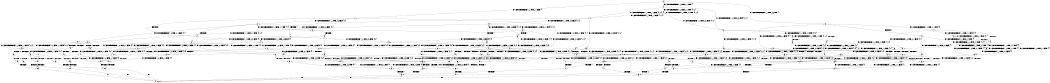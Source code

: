 digraph BCG {
size = "7, 10.5";
center = TRUE;
node [shape = circle];
0 [peripheries = 2];
0 -> 1 [label = "EX !1 !ATOMIC_EXCH_BRANCH (1, +1, TRUE, +1, 1, FALSE) !{}"];
0 -> 2 [label = "EX !2 !ATOMIC_EXCH_BRANCH (1, +0, TRUE, +0, 1, TRUE) !{}"];
0 -> 3 [label = "EX !0 !ATOMIC_EXCH_BRANCH (1, +1, TRUE, +0, 3, TRUE) !{}"];
1 -> 4 [label = "TERMINATE !1"];
1 -> 5 [label = "EX !2 !ATOMIC_EXCH_BRANCH (1, +0, TRUE, +0, 1, FALSE) !{0, 1}"];
1 -> 6 [label = "EX !0 !ATOMIC_EXCH_BRANCH (1, +1, TRUE, +0, 3, FALSE) !{0, 1}"];
2 -> 7 [label = "EX !1 !ATOMIC_EXCH_BRANCH (1, +1, TRUE, +1, 1, FALSE) !{0, 1, 2}"];
2 -> 8 [label = "EX !0 !ATOMIC_EXCH_BRANCH (1, +1, TRUE, +0, 3, TRUE) !{0, 1, 2}"];
2 -> 9 [label = "EX !2 !ATOMIC_EXCH_BRANCH (1, +0, TRUE, +0, 1, TRUE) !{0, 1, 2}"];
3 -> 10 [label = "TERMINATE !0"];
3 -> 11 [label = "EX !1 !ATOMIC_EXCH_BRANCH (1, +1, TRUE, +1, 1, TRUE) !{0}"];
3 -> 12 [label = "EX !2 !ATOMIC_EXCH_BRANCH (1, +0, TRUE, +0, 1, FALSE) !{0}"];
4 -> 13 [label = "EX !2 !ATOMIC_EXCH_BRANCH (1, +0, TRUE, +0, 1, FALSE) !{0}"];
4 -> 14 [label = "EX !0 !ATOMIC_EXCH_BRANCH (1, +1, TRUE, +0, 3, FALSE) !{0}"];
5 -> 15 [label = "TERMINATE !1"];
5 -> 16 [label = "TERMINATE !2"];
5 -> 17 [label = "EX !0 !ATOMIC_EXCH_BRANCH (1, +1, TRUE, +0, 3, TRUE) !{0, 1, 2}"];
6 -> 18 [label = "TERMINATE !1"];
6 -> 19 [label = "EX !2 !ATOMIC_EXCH_BRANCH (1, +0, TRUE, +0, 1, FALSE) !{0, 1}"];
6 -> 20 [label = "EX !0 !ATOMIC_EXCH_BRANCH (1, +0, FALSE, +1, 1, TRUE) !{0, 1}"];
7 -> 21 [label = "TERMINATE !1"];
7 -> 22 [label = "EX !0 !ATOMIC_EXCH_BRANCH (1, +1, TRUE, +0, 3, FALSE) !{0, 1, 2}"];
7 -> 23 [label = "EX !2 !ATOMIC_EXCH_BRANCH (1, +0, TRUE, +0, 1, FALSE) !{0, 1, 2}"];
8 -> 24 [label = "TERMINATE !0"];
8 -> 25 [label = "EX !1 !ATOMIC_EXCH_BRANCH (1, +1, TRUE, +1, 1, TRUE) !{0, 1, 2}"];
8 -> 26 [label = "EX !2 !ATOMIC_EXCH_BRANCH (1, +0, TRUE, +0, 1, FALSE) !{0, 1, 2}"];
9 -> 7 [label = "EX !1 !ATOMIC_EXCH_BRANCH (1, +1, TRUE, +1, 1, FALSE) !{0, 1, 2}"];
9 -> 8 [label = "EX !0 !ATOMIC_EXCH_BRANCH (1, +1, TRUE, +0, 3, TRUE) !{0, 1, 2}"];
9 -> 9 [label = "EX !2 !ATOMIC_EXCH_BRANCH (1, +0, TRUE, +0, 1, TRUE) !{0, 1, 2}"];
10 -> 27 [label = "EX !1 !ATOMIC_EXCH_BRANCH (1, +1, TRUE, +1, 1, TRUE) !{}"];
10 -> 28 [label = "EX !2 !ATOMIC_EXCH_BRANCH (1, +0, TRUE, +0, 1, FALSE) !{}"];
11 -> 29 [label = "TERMINATE !0"];
11 -> 30 [label = "EX !2 !ATOMIC_EXCH_BRANCH (1, +0, TRUE, +0, 1, FALSE) !{0, 1}"];
11 -> 31 [label = "EX !1 !ATOMIC_EXCH_BRANCH (1, +1, TRUE, +1, 1, TRUE) !{0, 1}"];
12 -> 32 [label = "TERMINATE !2"];
12 -> 33 [label = "TERMINATE !0"];
12 -> 17 [label = "EX !1 !ATOMIC_EXCH_BRANCH (1, +1, TRUE, +1, 1, FALSE) !{0, 1, 2}"];
13 -> 34 [label = "TERMINATE !2"];
13 -> 35 [label = "EX !0 !ATOMIC_EXCH_BRANCH (1, +1, TRUE, +0, 3, TRUE) !{0, 2}"];
14 -> 36 [label = "EX !2 !ATOMIC_EXCH_BRANCH (1, +0, TRUE, +0, 1, FALSE) !{0}"];
14 -> 37 [label = "EX !0 !ATOMIC_EXCH_BRANCH (1, +0, FALSE, +1, 1, TRUE) !{0}"];
15 -> 34 [label = "TERMINATE !2"];
15 -> 35 [label = "EX !0 !ATOMIC_EXCH_BRANCH (1, +1, TRUE, +0, 3, TRUE) !{0, 2}"];
16 -> 38 [label = "TERMINATE !1"];
16 -> 39 [label = "EX !0 !ATOMIC_EXCH_BRANCH (1, +1, TRUE, +0, 3, TRUE) !{0, 1}"];
17 -> 40 [label = "TERMINATE !1"];
17 -> 41 [label = "TERMINATE !2"];
17 -> 42 [label = "TERMINATE !0"];
18 -> 36 [label = "EX !2 !ATOMIC_EXCH_BRANCH (1, +0, TRUE, +0, 1, FALSE) !{0}"];
18 -> 37 [label = "EX !0 !ATOMIC_EXCH_BRANCH (1, +0, FALSE, +1, 1, TRUE) !{0}"];
19 -> 43 [label = "TERMINATE !1"];
19 -> 44 [label = "TERMINATE !2"];
19 -> 45 [label = "EX !0 !ATOMIC_EXCH_BRANCH (1, +0, FALSE, +1, 1, FALSE) !{0, 1, 2}"];
20 -> 46 [label = "TERMINATE !1"];
20 -> 47 [label = "EX !2 !ATOMIC_EXCH_BRANCH (1, +0, TRUE, +0, 1, FALSE) !{0, 1}"];
20 -> 6 [label = "EX !0 !ATOMIC_EXCH_BRANCH (1, +1, TRUE, +0, 3, FALSE) !{0, 1}"];
21 -> 48 [label = "EX !0 !ATOMIC_EXCH_BRANCH (1, +1, TRUE, +0, 3, FALSE) !{0, 2}"];
21 -> 49 [label = "EX !2 !ATOMIC_EXCH_BRANCH (1, +0, TRUE, +0, 1, FALSE) !{0, 2}"];
22 -> 50 [label = "TERMINATE !1"];
22 -> 51 [label = "EX !2 !ATOMIC_EXCH_BRANCH (1, +0, TRUE, +0, 1, FALSE) !{0, 1, 2}"];
22 -> 52 [label = "EX !0 !ATOMIC_EXCH_BRANCH (1, +0, FALSE, +1, 1, TRUE) !{0, 1, 2}"];
23 -> 15 [label = "TERMINATE !1"];
23 -> 16 [label = "TERMINATE !2"];
23 -> 17 [label = "EX !0 !ATOMIC_EXCH_BRANCH (1, +1, TRUE, +0, 3, TRUE) !{0, 1, 2}"];
24 -> 53 [label = "EX !1 !ATOMIC_EXCH_BRANCH (1, +1, TRUE, +1, 1, TRUE) !{1, 2}"];
24 -> 54 [label = "EX !2 !ATOMIC_EXCH_BRANCH (1, +0, TRUE, +0, 1, FALSE) !{1, 2}"];
25 -> 55 [label = "TERMINATE !0"];
25 -> 56 [label = "EX !2 !ATOMIC_EXCH_BRANCH (1, +0, TRUE, +0, 1, FALSE) !{0, 1, 2}"];
25 -> 25 [label = "EX !1 !ATOMIC_EXCH_BRANCH (1, +1, TRUE, +1, 1, TRUE) !{0, 1, 2}"];
26 -> 32 [label = "TERMINATE !2"];
26 -> 33 [label = "TERMINATE !0"];
26 -> 17 [label = "EX !1 !ATOMIC_EXCH_BRANCH (1, +1, TRUE, +1, 1, FALSE) !{0, 1, 2}"];
27 -> 57 [label = "EX !2 !ATOMIC_EXCH_BRANCH (1, +0, TRUE, +0, 1, FALSE) !{1}"];
27 -> 58 [label = "EX !1 !ATOMIC_EXCH_BRANCH (1, +1, TRUE, +1, 1, TRUE) !{1}"];
28 -> 59 [label = "TERMINATE !2"];
28 -> 60 [label = "EX !1 !ATOMIC_EXCH_BRANCH (1, +1, TRUE, +1, 1, FALSE) !{1, 2}"];
29 -> 57 [label = "EX !2 !ATOMIC_EXCH_BRANCH (1, +0, TRUE, +0, 1, FALSE) !{1}"];
29 -> 58 [label = "EX !1 !ATOMIC_EXCH_BRANCH (1, +1, TRUE, +1, 1, TRUE) !{1}"];
30 -> 61 [label = "TERMINATE !2"];
30 -> 62 [label = "TERMINATE !0"];
30 -> 17 [label = "EX !1 !ATOMIC_EXCH_BRANCH (1, +1, TRUE, +1, 1, FALSE) !{0, 1, 2}"];
31 -> 29 [label = "TERMINATE !0"];
31 -> 30 [label = "EX !2 !ATOMIC_EXCH_BRANCH (1, +0, TRUE, +0, 1, FALSE) !{0, 1}"];
31 -> 31 [label = "EX !1 !ATOMIC_EXCH_BRANCH (1, +1, TRUE, +1, 1, TRUE) !{0, 1}"];
32 -> 63 [label = "TERMINATE !0"];
32 -> 39 [label = "EX !1 !ATOMIC_EXCH_BRANCH (1, +1, TRUE, +1, 1, FALSE) !{0, 1}"];
33 -> 59 [label = "TERMINATE !2"];
33 -> 60 [label = "EX !1 !ATOMIC_EXCH_BRANCH (1, +1, TRUE, +1, 1, FALSE) !{1, 2}"];
34 -> 64 [label = "EX !0 !ATOMIC_EXCH_BRANCH (1, +1, TRUE, +0, 3, TRUE) !{0}"];
35 -> 65 [label = "TERMINATE !2"];
35 -> 66 [label = "TERMINATE !0"];
36 -> 67 [label = "TERMINATE !2"];
36 -> 68 [label = "EX !0 !ATOMIC_EXCH_BRANCH (1, +0, FALSE, +1, 1, FALSE) !{0, 2}"];
37 -> 69 [label = "EX !2 !ATOMIC_EXCH_BRANCH (1, +0, TRUE, +0, 1, FALSE) !{0}"];
37 -> 14 [label = "EX !0 !ATOMIC_EXCH_BRANCH (1, +1, TRUE, +0, 3, FALSE) !{0}"];
38 -> 64 [label = "EX !0 !ATOMIC_EXCH_BRANCH (1, +1, TRUE, +0, 3, TRUE) !{0}"];
39 -> 70 [label = "TERMINATE !1"];
39 -> 71 [label = "TERMINATE !0"];
40 -> 65 [label = "TERMINATE !2"];
40 -> 66 [label = "TERMINATE !0"];
41 -> 70 [label = "TERMINATE !1"];
41 -> 71 [label = "TERMINATE !0"];
42 -> 72 [label = "TERMINATE !1"];
42 -> 73 [label = "TERMINATE !2"];
43 -> 67 [label = "TERMINATE !2"];
43 -> 68 [label = "EX !0 !ATOMIC_EXCH_BRANCH (1, +0, FALSE, +1, 1, FALSE) !{0, 2}"];
44 -> 74 [label = "TERMINATE !1"];
44 -> 75 [label = "EX !0 !ATOMIC_EXCH_BRANCH (1, +0, FALSE, +1, 1, FALSE) !{0, 1}"];
45 -> 76 [label = "TERMINATE !1"];
45 -> 77 [label = "TERMINATE !2"];
45 -> 78 [label = "TERMINATE !0"];
46 -> 69 [label = "EX !2 !ATOMIC_EXCH_BRANCH (1, +0, TRUE, +0, 1, FALSE) !{0}"];
46 -> 14 [label = "EX !0 !ATOMIC_EXCH_BRANCH (1, +1, TRUE, +0, 3, FALSE) !{0}"];
47 -> 79 [label = "TERMINATE !1"];
47 -> 80 [label = "TERMINATE !2"];
47 -> 17 [label = "EX !0 !ATOMIC_EXCH_BRANCH (1, +1, TRUE, +0, 3, TRUE) !{0, 1, 2}"];
48 -> 81 [label = "EX !2 !ATOMIC_EXCH_BRANCH (1, +0, TRUE, +0, 1, FALSE) !{0, 2}"];
48 -> 82 [label = "EX !0 !ATOMIC_EXCH_BRANCH (1, +0, FALSE, +1, 1, TRUE) !{0, 2}"];
49 -> 34 [label = "TERMINATE !2"];
49 -> 35 [label = "EX !0 !ATOMIC_EXCH_BRANCH (1, +1, TRUE, +0, 3, TRUE) !{0, 2}"];
50 -> 81 [label = "EX !2 !ATOMIC_EXCH_BRANCH (1, +0, TRUE, +0, 1, FALSE) !{0, 2}"];
50 -> 82 [label = "EX !0 !ATOMIC_EXCH_BRANCH (1, +0, FALSE, +1, 1, TRUE) !{0, 2}"];
51 -> 43 [label = "TERMINATE !1"];
51 -> 44 [label = "TERMINATE !2"];
51 -> 45 [label = "EX !0 !ATOMIC_EXCH_BRANCH (1, +0, FALSE, +1, 1, FALSE) !{0, 1, 2}"];
52 -> 83 [label = "TERMINATE !1"];
52 -> 84 [label = "EX !2 !ATOMIC_EXCH_BRANCH (1, +0, TRUE, +0, 1, FALSE) !{0, 1, 2}"];
52 -> 22 [label = "EX !0 !ATOMIC_EXCH_BRANCH (1, +1, TRUE, +0, 3, FALSE) !{0, 1, 2}"];
53 -> 85 [label = "EX !2 !ATOMIC_EXCH_BRANCH (1, +0, TRUE, +0, 1, FALSE) !{1, 2}"];
53 -> 53 [label = "EX !1 !ATOMIC_EXCH_BRANCH (1, +1, TRUE, +1, 1, TRUE) !{1, 2}"];
54 -> 59 [label = "TERMINATE !2"];
54 -> 60 [label = "EX !1 !ATOMIC_EXCH_BRANCH (1, +1, TRUE, +1, 1, FALSE) !{1, 2}"];
55 -> 85 [label = "EX !2 !ATOMIC_EXCH_BRANCH (1, +0, TRUE, +0, 1, FALSE) !{1, 2}"];
55 -> 53 [label = "EX !1 !ATOMIC_EXCH_BRANCH (1, +1, TRUE, +1, 1, TRUE) !{1, 2}"];
56 -> 61 [label = "TERMINATE !2"];
56 -> 62 [label = "TERMINATE !0"];
56 -> 17 [label = "EX !1 !ATOMIC_EXCH_BRANCH (1, +1, TRUE, +1, 1, FALSE) !{0, 1, 2}"];
57 -> 86 [label = "TERMINATE !2"];
57 -> 60 [label = "EX !1 !ATOMIC_EXCH_BRANCH (1, +1, TRUE, +1, 1, FALSE) !{1, 2}"];
58 -> 57 [label = "EX !2 !ATOMIC_EXCH_BRANCH (1, +0, TRUE, +0, 1, FALSE) !{1}"];
58 -> 58 [label = "EX !1 !ATOMIC_EXCH_BRANCH (1, +1, TRUE, +1, 1, TRUE) !{1}"];
59 -> 87 [label = "EX !1 !ATOMIC_EXCH_BRANCH (1, +1, TRUE, +1, 1, FALSE) !{1}"];
60 -> 72 [label = "TERMINATE !1"];
60 -> 73 [label = "TERMINATE !2"];
61 -> 88 [label = "TERMINATE !0"];
61 -> 39 [label = "EX !1 !ATOMIC_EXCH_BRANCH (1, +1, TRUE, +1, 1, FALSE) !{0, 1}"];
62 -> 86 [label = "TERMINATE !2"];
62 -> 60 [label = "EX !1 !ATOMIC_EXCH_BRANCH (1, +1, TRUE, +1, 1, FALSE) !{1, 2}"];
63 -> 87 [label = "EX !1 !ATOMIC_EXCH_BRANCH (1, +1, TRUE, +1, 1, FALSE) !{1}"];
64 -> 89 [label = "TERMINATE !0"];
65 -> 89 [label = "TERMINATE !0"];
66 -> 90 [label = "TERMINATE !2"];
67 -> 91 [label = "EX !0 !ATOMIC_EXCH_BRANCH (1, +0, FALSE, +1, 1, FALSE) !{0}"];
68 -> 92 [label = "TERMINATE !2"];
68 -> 93 [label = "TERMINATE !0"];
69 -> 94 [label = "TERMINATE !2"];
69 -> 35 [label = "EX !0 !ATOMIC_EXCH_BRANCH (1, +1, TRUE, +0, 3, TRUE) !{0, 2}"];
70 -> 89 [label = "TERMINATE !0"];
71 -> 95 [label = "TERMINATE !1"];
72 -> 90 [label = "TERMINATE !2"];
73 -> 95 [label = "TERMINATE !1"];
74 -> 91 [label = "EX !0 !ATOMIC_EXCH_BRANCH (1, +0, FALSE, +1, 1, FALSE) !{0}"];
75 -> 96 [label = "TERMINATE !1"];
75 -> 97 [label = "TERMINATE !0"];
76 -> 92 [label = "TERMINATE !2"];
76 -> 93 [label = "TERMINATE !0"];
77 -> 96 [label = "TERMINATE !1"];
77 -> 97 [label = "TERMINATE !0"];
78 -> 98 [label = "TERMINATE !1"];
78 -> 99 [label = "TERMINATE !2"];
79 -> 94 [label = "TERMINATE !2"];
79 -> 35 [label = "EX !0 !ATOMIC_EXCH_BRANCH (1, +1, TRUE, +0, 3, TRUE) !{0, 2}"];
80 -> 100 [label = "TERMINATE !1"];
80 -> 39 [label = "EX !0 !ATOMIC_EXCH_BRANCH (1, +1, TRUE, +0, 3, TRUE) !{0, 1}"];
81 -> 67 [label = "TERMINATE !2"];
81 -> 68 [label = "EX !0 !ATOMIC_EXCH_BRANCH (1, +0, FALSE, +1, 1, FALSE) !{0, 2}"];
82 -> 101 [label = "EX !2 !ATOMIC_EXCH_BRANCH (1, +0, TRUE, +0, 1, FALSE) !{0, 2}"];
82 -> 48 [label = "EX !0 !ATOMIC_EXCH_BRANCH (1, +1, TRUE, +0, 3, FALSE) !{0, 2}"];
83 -> 101 [label = "EX !2 !ATOMIC_EXCH_BRANCH (1, +0, TRUE, +0, 1, FALSE) !{0, 2}"];
83 -> 48 [label = "EX !0 !ATOMIC_EXCH_BRANCH (1, +1, TRUE, +0, 3, FALSE) !{0, 2}"];
84 -> 79 [label = "TERMINATE !1"];
84 -> 80 [label = "TERMINATE !2"];
84 -> 17 [label = "EX !0 !ATOMIC_EXCH_BRANCH (1, +1, TRUE, +0, 3, TRUE) !{0, 1, 2}"];
85 -> 86 [label = "TERMINATE !2"];
85 -> 60 [label = "EX !1 !ATOMIC_EXCH_BRANCH (1, +1, TRUE, +1, 1, FALSE) !{1, 2}"];
86 -> 87 [label = "EX !1 !ATOMIC_EXCH_BRANCH (1, +1, TRUE, +1, 1, FALSE) !{1}"];
87 -> 95 [label = "TERMINATE !1"];
88 -> 87 [label = "EX !1 !ATOMIC_EXCH_BRANCH (1, +1, TRUE, +1, 1, FALSE) !{1}"];
89 -> 102 [label = "exit"];
90 -> 102 [label = "exit"];
91 -> 103 [label = "TERMINATE !0"];
92 -> 103 [label = "TERMINATE !0"];
93 -> 104 [label = "TERMINATE !2"];
94 -> 64 [label = "EX !0 !ATOMIC_EXCH_BRANCH (1, +1, TRUE, +0, 3, TRUE) !{0}"];
95 -> 102 [label = "exit"];
96 -> 103 [label = "TERMINATE !0"];
97 -> 105 [label = "TERMINATE !1"];
98 -> 104 [label = "TERMINATE !2"];
99 -> 105 [label = "TERMINATE !1"];
100 -> 64 [label = "EX !0 !ATOMIC_EXCH_BRANCH (1, +1, TRUE, +0, 3, TRUE) !{0}"];
101 -> 94 [label = "TERMINATE !2"];
101 -> 35 [label = "EX !0 !ATOMIC_EXCH_BRANCH (1, +1, TRUE, +0, 3, TRUE) !{0, 2}"];
103 -> 102 [label = "exit"];
104 -> 102 [label = "exit"];
105 -> 102 [label = "exit"];
}
